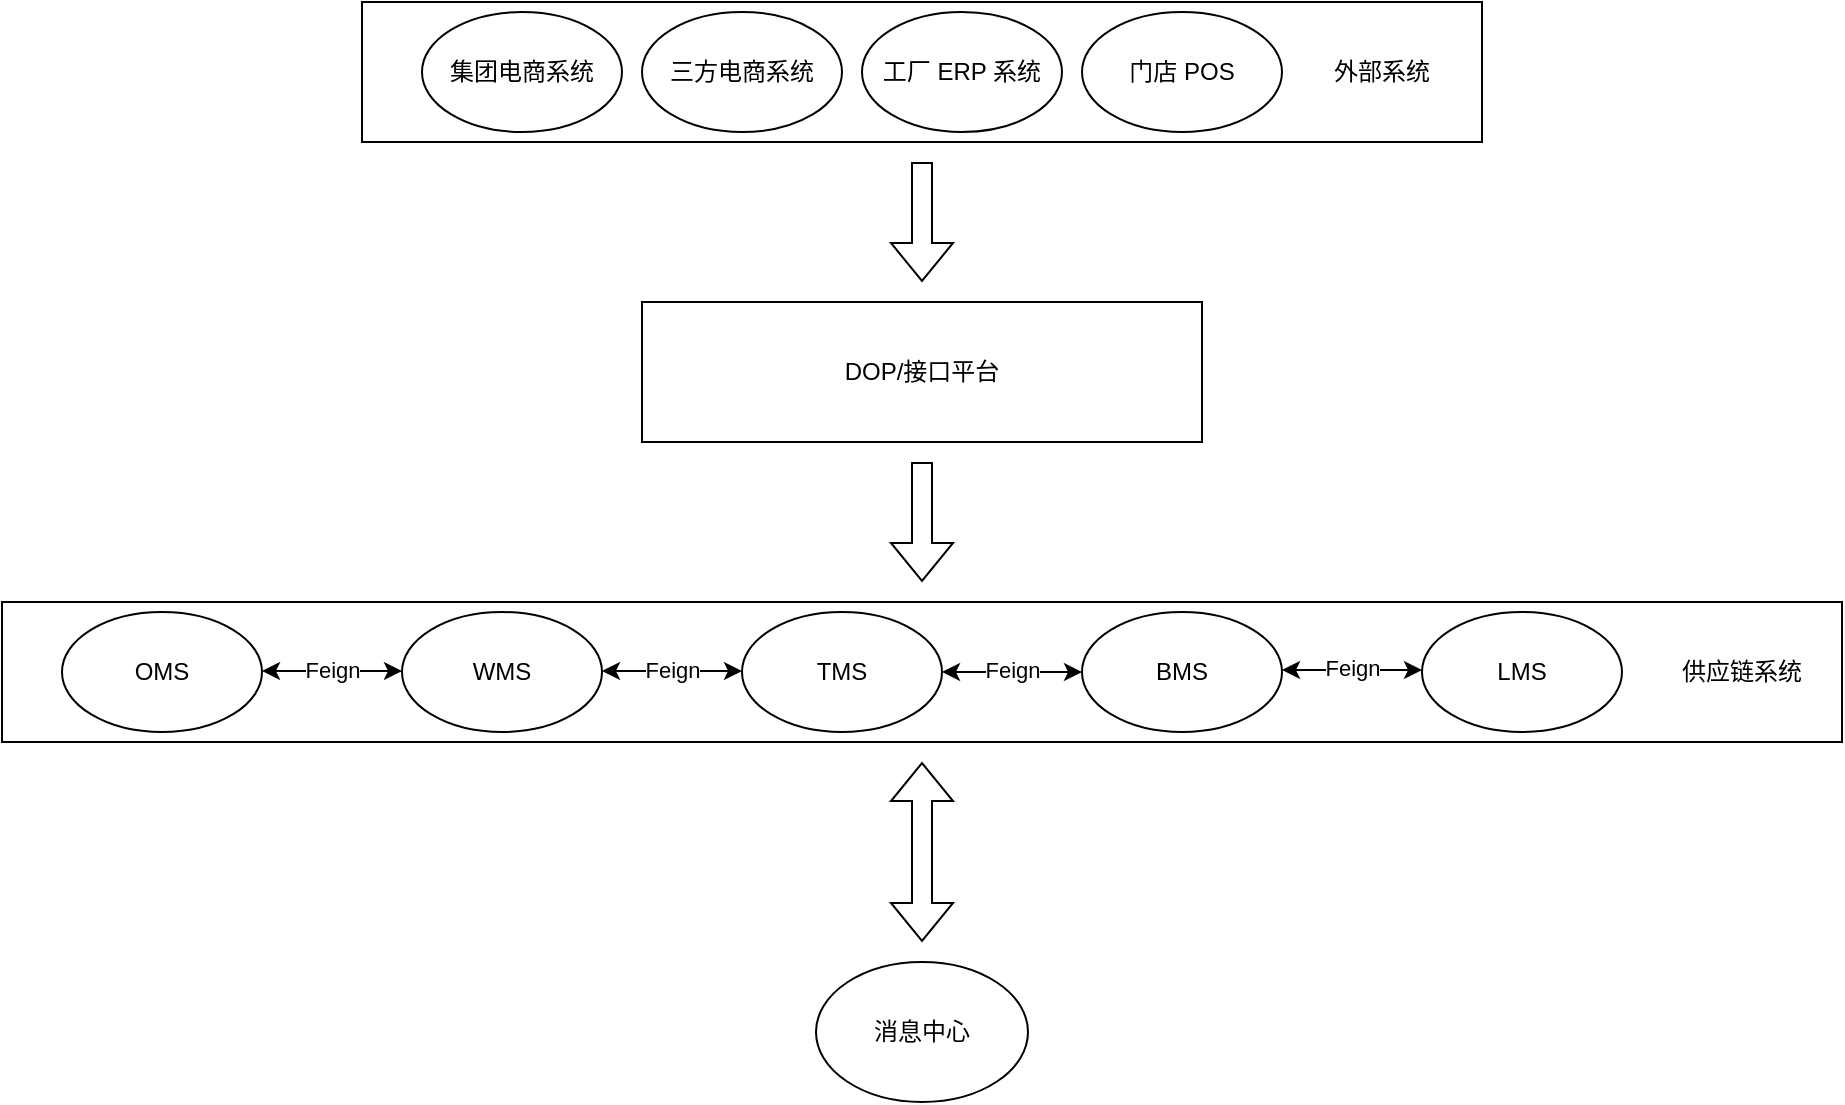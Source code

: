 <mxfile version="26.1.0">
  <diagram name="第 1 页" id="ckXLb1tCdCVSXDYiM965">
    <mxGraphModel dx="1194" dy="649" grid="1" gridSize="10" guides="1" tooltips="1" connect="1" arrows="1" fold="1" page="1" pageScale="1" pageWidth="827" pageHeight="1169" math="0" shadow="0">
      <root>
        <mxCell id="0" />
        <mxCell id="1" parent="0" />
        <mxCell id="LiR2XcLl-FLcW5bncXfx-14" value="DOP/接口平台" style="rounded=0;whiteSpace=wrap;html=1;" vertex="1" parent="1">
          <mxGeometry x="340" y="210" width="280" height="70" as="geometry" />
        </mxCell>
        <mxCell id="LiR2XcLl-FLcW5bncXfx-33" value="消息中心" style="ellipse;whiteSpace=wrap;html=1;" vertex="1" parent="1">
          <mxGeometry x="427" y="540" width="106" height="70" as="geometry" />
        </mxCell>
        <mxCell id="LiR2XcLl-FLcW5bncXfx-34" value="" style="group" vertex="1" connectable="0" parent="1">
          <mxGeometry x="20" y="360" width="920" height="70" as="geometry" />
        </mxCell>
        <mxCell id="LiR2XcLl-FLcW5bncXfx-15" value="" style="rounded=0;whiteSpace=wrap;html=1;" vertex="1" parent="LiR2XcLl-FLcW5bncXfx-34">
          <mxGeometry width="920" height="70" as="geometry" />
        </mxCell>
        <mxCell id="LiR2XcLl-FLcW5bncXfx-16" value="OMS" style="ellipse;whiteSpace=wrap;html=1;" vertex="1" parent="LiR2XcLl-FLcW5bncXfx-34">
          <mxGeometry x="30" y="5" width="100" height="60" as="geometry" />
        </mxCell>
        <mxCell id="LiR2XcLl-FLcW5bncXfx-17" value="WMS" style="ellipse;whiteSpace=wrap;html=1;" vertex="1" parent="LiR2XcLl-FLcW5bncXfx-34">
          <mxGeometry x="200" y="5" width="100" height="60" as="geometry" />
        </mxCell>
        <mxCell id="LiR2XcLl-FLcW5bncXfx-18" value="TMS" style="ellipse;whiteSpace=wrap;html=1;" vertex="1" parent="LiR2XcLl-FLcW5bncXfx-34">
          <mxGeometry x="370" y="5" width="100" height="60" as="geometry" />
        </mxCell>
        <mxCell id="LiR2XcLl-FLcW5bncXfx-19" value="BMS" style="ellipse;whiteSpace=wrap;html=1;" vertex="1" parent="LiR2XcLl-FLcW5bncXfx-34">
          <mxGeometry x="540" y="5" width="100" height="60" as="geometry" />
        </mxCell>
        <mxCell id="LiR2XcLl-FLcW5bncXfx-20" value="LMS" style="ellipse;whiteSpace=wrap;html=1;" vertex="1" parent="LiR2XcLl-FLcW5bncXfx-34">
          <mxGeometry x="710" y="5" width="100" height="60" as="geometry" />
        </mxCell>
        <mxCell id="LiR2XcLl-FLcW5bncXfx-21" value="供应链系统" style="text;html=1;align=center;verticalAlign=middle;whiteSpace=wrap;rounded=0;" vertex="1" parent="LiR2XcLl-FLcW5bncXfx-34">
          <mxGeometry x="830" y="20" width="80" height="30" as="geometry" />
        </mxCell>
        <mxCell id="LiR2XcLl-FLcW5bncXfx-25" value="" style="endArrow=classic;startArrow=classic;html=1;rounded=0;" edge="1" parent="LiR2XcLl-FLcW5bncXfx-34">
          <mxGeometry width="50" height="50" relative="1" as="geometry">
            <mxPoint x="130" y="34.5" as="sourcePoint" />
            <mxPoint x="200" y="34.5" as="targetPoint" />
          </mxGeometry>
        </mxCell>
        <mxCell id="LiR2XcLl-FLcW5bncXfx-26" value="Feign" style="edgeLabel;html=1;align=center;verticalAlign=middle;resizable=0;points=[];" vertex="1" connectable="0" parent="LiR2XcLl-FLcW5bncXfx-25">
          <mxGeometry y="1" relative="1" as="geometry">
            <mxPoint as="offset" />
          </mxGeometry>
        </mxCell>
        <mxCell id="LiR2XcLl-FLcW5bncXfx-27" value="" style="endArrow=classic;startArrow=classic;html=1;rounded=0;" edge="1" parent="LiR2XcLl-FLcW5bncXfx-34">
          <mxGeometry width="50" height="50" relative="1" as="geometry">
            <mxPoint x="300" y="34.5" as="sourcePoint" />
            <mxPoint x="370" y="34.5" as="targetPoint" />
          </mxGeometry>
        </mxCell>
        <mxCell id="LiR2XcLl-FLcW5bncXfx-28" value="Feign" style="edgeLabel;html=1;align=center;verticalAlign=middle;resizable=0;points=[];" vertex="1" connectable="0" parent="LiR2XcLl-FLcW5bncXfx-27">
          <mxGeometry y="1" relative="1" as="geometry">
            <mxPoint as="offset" />
          </mxGeometry>
        </mxCell>
        <mxCell id="LiR2XcLl-FLcW5bncXfx-29" value="" style="endArrow=classic;startArrow=classic;html=1;rounded=0;" edge="1" parent="LiR2XcLl-FLcW5bncXfx-34">
          <mxGeometry width="50" height="50" relative="1" as="geometry">
            <mxPoint x="470" y="35" as="sourcePoint" />
            <mxPoint x="540" y="35" as="targetPoint" />
          </mxGeometry>
        </mxCell>
        <mxCell id="LiR2XcLl-FLcW5bncXfx-30" value="Feign" style="edgeLabel;html=1;align=center;verticalAlign=middle;resizable=0;points=[];" vertex="1" connectable="0" parent="LiR2XcLl-FLcW5bncXfx-29">
          <mxGeometry y="1" relative="1" as="geometry">
            <mxPoint as="offset" />
          </mxGeometry>
        </mxCell>
        <mxCell id="LiR2XcLl-FLcW5bncXfx-31" value="" style="endArrow=classic;startArrow=classic;html=1;rounded=0;" edge="1" parent="LiR2XcLl-FLcW5bncXfx-34">
          <mxGeometry width="50" height="50" relative="1" as="geometry">
            <mxPoint x="640" y="34" as="sourcePoint" />
            <mxPoint x="710" y="34" as="targetPoint" />
          </mxGeometry>
        </mxCell>
        <mxCell id="LiR2XcLl-FLcW5bncXfx-32" value="Feign" style="edgeLabel;html=1;align=center;verticalAlign=middle;resizable=0;points=[];" vertex="1" connectable="0" parent="LiR2XcLl-FLcW5bncXfx-31">
          <mxGeometry y="1" relative="1" as="geometry">
            <mxPoint as="offset" />
          </mxGeometry>
        </mxCell>
        <mxCell id="LiR2XcLl-FLcW5bncXfx-35" value="" style="group" vertex="1" connectable="0" parent="1">
          <mxGeometry x="200" y="60" width="560" height="70" as="geometry" />
        </mxCell>
        <mxCell id="LiR2XcLl-FLcW5bncXfx-7" value="" style="rounded=0;whiteSpace=wrap;html=1;" vertex="1" parent="LiR2XcLl-FLcW5bncXfx-35">
          <mxGeometry width="560" height="70" as="geometry" />
        </mxCell>
        <mxCell id="LiR2XcLl-FLcW5bncXfx-8" value="集团电商系统" style="ellipse;whiteSpace=wrap;html=1;" vertex="1" parent="LiR2XcLl-FLcW5bncXfx-35">
          <mxGeometry x="30" y="5" width="100" height="60" as="geometry" />
        </mxCell>
        <mxCell id="LiR2XcLl-FLcW5bncXfx-9" value="三方电商系统" style="ellipse;whiteSpace=wrap;html=1;" vertex="1" parent="LiR2XcLl-FLcW5bncXfx-35">
          <mxGeometry x="140" y="5" width="100" height="60" as="geometry" />
        </mxCell>
        <mxCell id="LiR2XcLl-FLcW5bncXfx-10" value="工厂 ERP 系统" style="ellipse;whiteSpace=wrap;html=1;" vertex="1" parent="LiR2XcLl-FLcW5bncXfx-35">
          <mxGeometry x="250" y="5" width="100" height="60" as="geometry" />
        </mxCell>
        <mxCell id="LiR2XcLl-FLcW5bncXfx-11" value="门店 POS" style="ellipse;whiteSpace=wrap;html=1;" vertex="1" parent="LiR2XcLl-FLcW5bncXfx-35">
          <mxGeometry x="360" y="5" width="100" height="60" as="geometry" />
        </mxCell>
        <mxCell id="LiR2XcLl-FLcW5bncXfx-12" value="外部系统" style="text;html=1;align=center;verticalAlign=middle;whiteSpace=wrap;rounded=0;" vertex="1" parent="LiR2XcLl-FLcW5bncXfx-35">
          <mxGeometry x="480" y="20" width="60" height="30" as="geometry" />
        </mxCell>
        <mxCell id="LiR2XcLl-FLcW5bncXfx-36" value="" style="shape=flexArrow;endArrow=classic;html=1;rounded=0;" edge="1" parent="1">
          <mxGeometry width="50" height="50" relative="1" as="geometry">
            <mxPoint x="480" y="140" as="sourcePoint" />
            <mxPoint x="480" y="200" as="targetPoint" />
          </mxGeometry>
        </mxCell>
        <mxCell id="LiR2XcLl-FLcW5bncXfx-37" value="" style="shape=flexArrow;endArrow=classic;html=1;rounded=0;" edge="1" parent="1">
          <mxGeometry width="50" height="50" relative="1" as="geometry">
            <mxPoint x="480" y="290" as="sourcePoint" />
            <mxPoint x="480" y="350" as="targetPoint" />
          </mxGeometry>
        </mxCell>
        <mxCell id="LiR2XcLl-FLcW5bncXfx-40" value="" style="shape=flexArrow;endArrow=classic;startArrow=classic;html=1;rounded=0;" edge="1" parent="1">
          <mxGeometry width="100" height="100" relative="1" as="geometry">
            <mxPoint x="480" y="440" as="sourcePoint" />
            <mxPoint x="480" y="530" as="targetPoint" />
          </mxGeometry>
        </mxCell>
      </root>
    </mxGraphModel>
  </diagram>
</mxfile>
